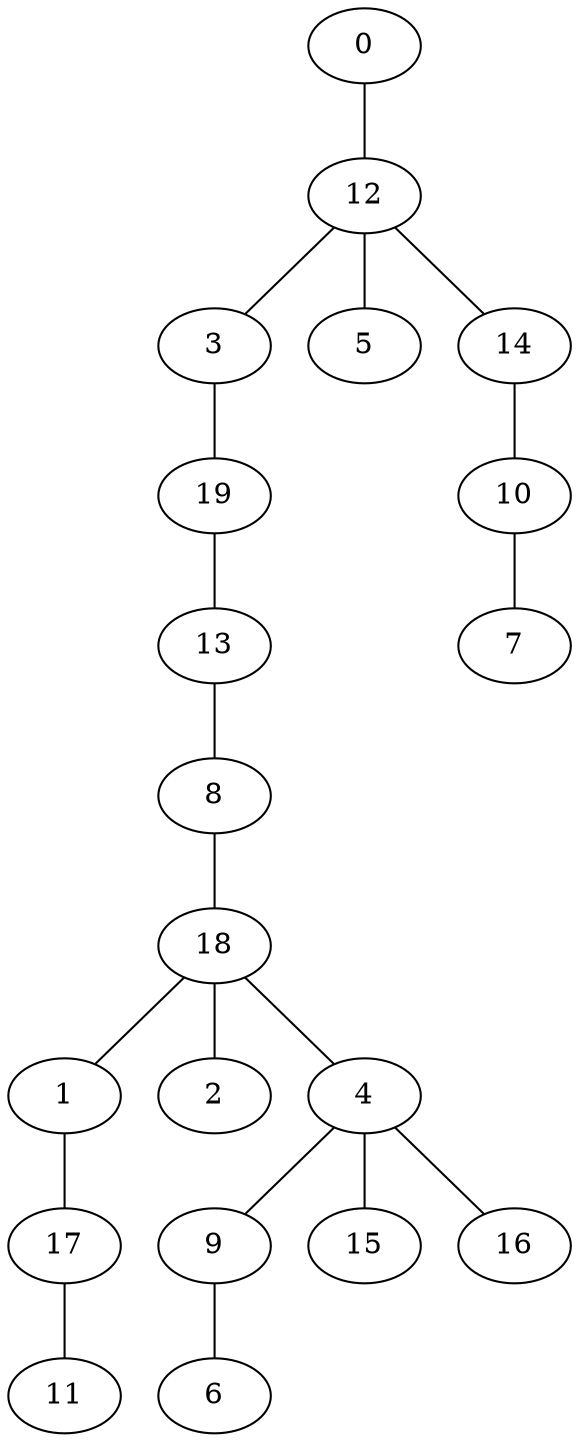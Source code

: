 strict graph "" {
	0 -- 12;
	12 -- 3;
	12 -- 5;
	12 -- 14;
	3 -- 19;
	14 -- 10;
	10 -- 7;
	19 -- 13;
	13 -- 8;
	8 -- 18;
	18 -- 1;
	18 -- 2;
	18 -- 4;
	1 -- 17;
	4 -- 9;
	4 -- 15;
	4 -- 16;
	9 -- 6;
	17 -- 11;
}
